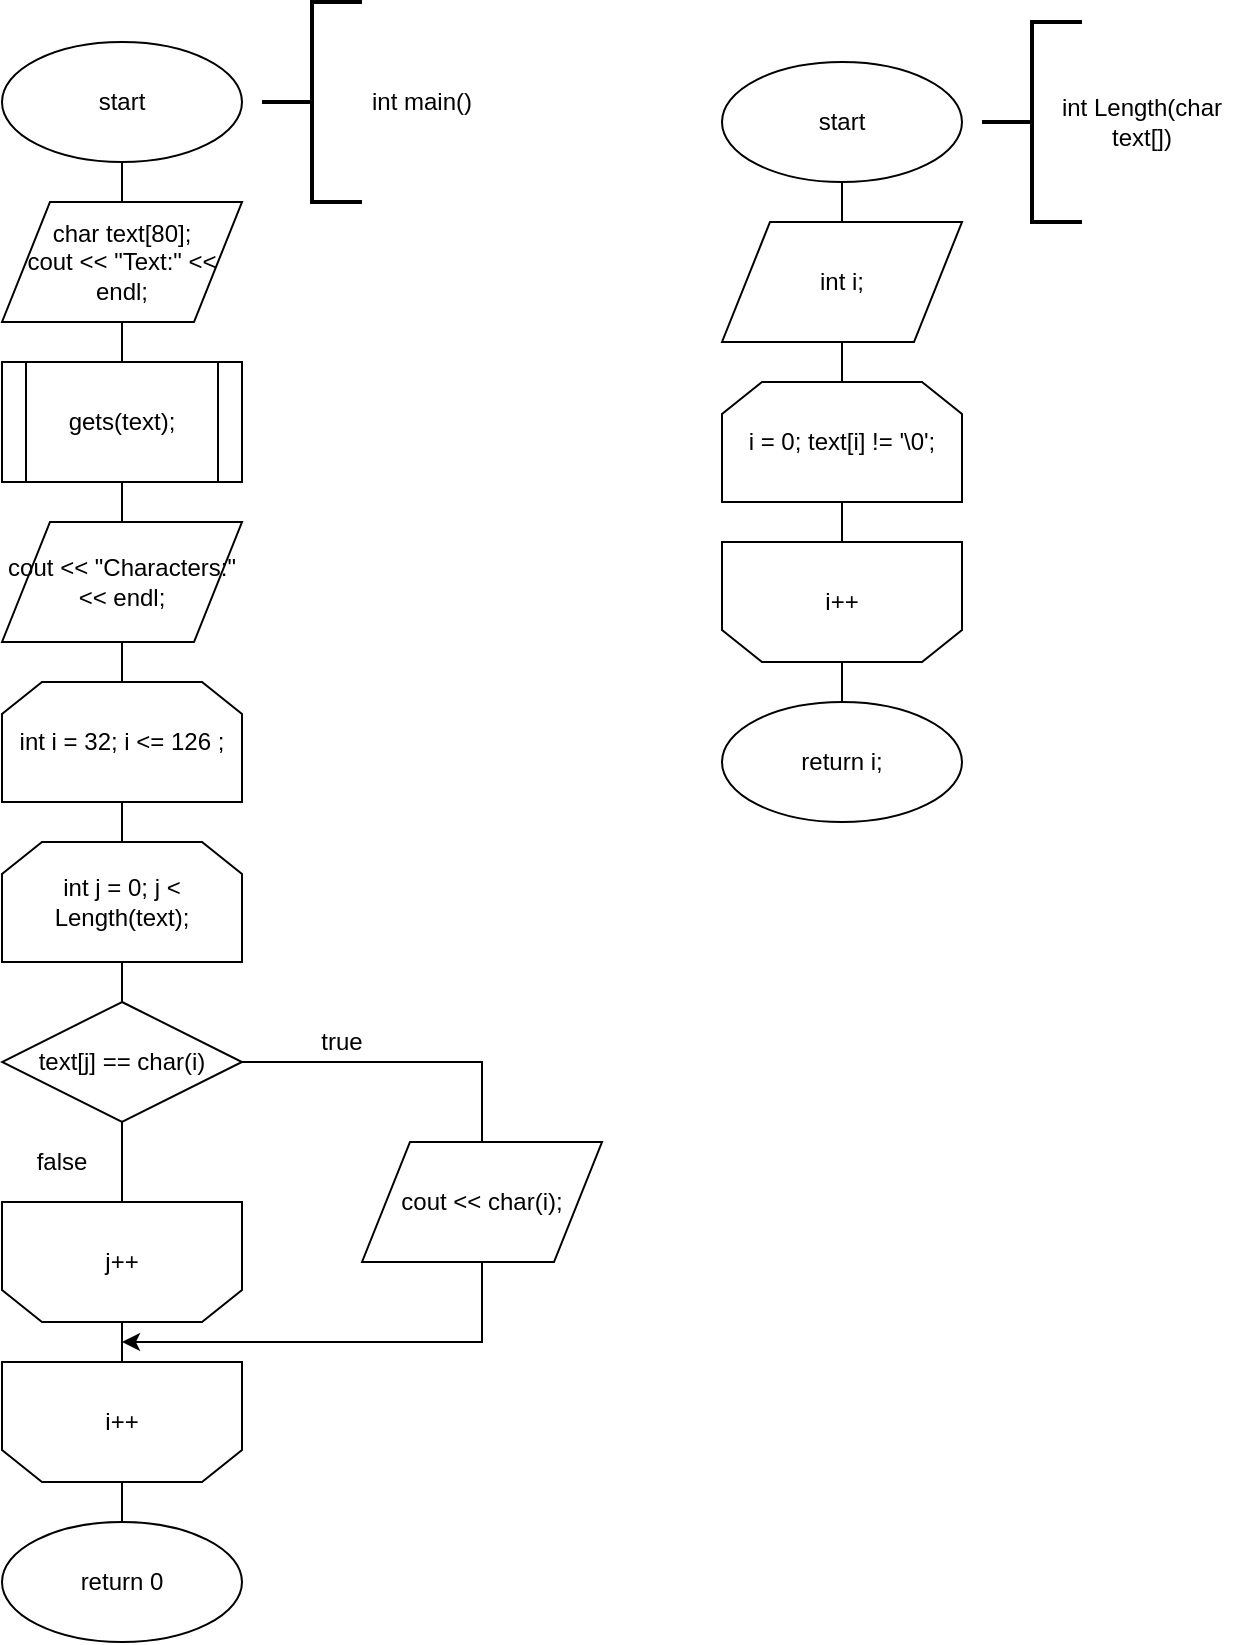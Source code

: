 <mxfile version="12.4.2" type="device" pages="1"><diagram id="AhBLRt9cG7JsktAJaJwT" name="Page-1"><mxGraphModel dx="1707" dy="987" grid="1" gridSize="10" guides="1" tooltips="1" connect="1" arrows="1" fold="1" page="1" pageScale="1" pageWidth="827" pageHeight="1169" math="0" shadow="0"><root><mxCell id="0"/><mxCell id="1" parent="0"/><mxCell id="3sLnE11ntzpVkzC7a9-8-6" style="edgeStyle=orthogonalEdgeStyle;rounded=0;orthogonalLoop=1;jettySize=auto;html=1;exitX=0.5;exitY=1;exitDx=0;exitDy=0;endArrow=none;endFill=0;" parent="1" source="3sLnE11ntzpVkzC7a9-8-1" target="3sLnE11ntzpVkzC7a9-8-5" edge="1"><mxGeometry relative="1" as="geometry"/></mxCell><mxCell id="3sLnE11ntzpVkzC7a9-8-1" value="start" style="ellipse;whiteSpace=wrap;html=1;" parent="1" vertex="1"><mxGeometry x="40" y="40" width="120" height="60" as="geometry"/></mxCell><mxCell id="3sLnE11ntzpVkzC7a9-8-3" value="" style="strokeWidth=2;html=1;shape=mxgraph.flowchart.annotation_2;align=left;labelPosition=right;pointerEvents=1;" parent="1" vertex="1"><mxGeometry x="170" y="20" width="50" height="100" as="geometry"/></mxCell><mxCell id="3sLnE11ntzpVkzC7a9-8-4" value="int main()" style="text;html=1;strokeColor=none;fillColor=none;align=center;verticalAlign=middle;whiteSpace=wrap;rounded=0;" parent="1" vertex="1"><mxGeometry x="200" y="20" width="100" height="100" as="geometry"/></mxCell><mxCell id="3sLnE11ntzpVkzC7a9-8-8" style="edgeStyle=orthogonalEdgeStyle;rounded=0;orthogonalLoop=1;jettySize=auto;html=1;exitX=0.5;exitY=1;exitDx=0;exitDy=0;entryX=0.5;entryY=0;entryDx=0;entryDy=0;endArrow=none;endFill=0;" parent="1" source="3sLnE11ntzpVkzC7a9-8-5" target="3sLnE11ntzpVkzC7a9-8-7" edge="1"><mxGeometry relative="1" as="geometry"/></mxCell><mxCell id="3sLnE11ntzpVkzC7a9-8-5" value="&lt;div&gt;char text[80];&lt;/div&gt;&lt;div&gt;cout &amp;lt;&amp;lt; &quot;Text:&quot; &amp;lt;&amp;lt; endl;&lt;/div&gt;" style="shape=parallelogram;perimeter=parallelogramPerimeter;whiteSpace=wrap;html=1;" parent="1" vertex="1"><mxGeometry x="40" y="120" width="120" height="60" as="geometry"/></mxCell><mxCell id="3sLnE11ntzpVkzC7a9-8-10" style="edgeStyle=orthogonalEdgeStyle;rounded=0;orthogonalLoop=1;jettySize=auto;html=1;exitX=0.5;exitY=1;exitDx=0;exitDy=0;endArrow=none;endFill=0;" parent="1" source="3sLnE11ntzpVkzC7a9-8-7" target="3sLnE11ntzpVkzC7a9-8-9" edge="1"><mxGeometry relative="1" as="geometry"/></mxCell><mxCell id="3sLnE11ntzpVkzC7a9-8-7" value="gets(text);" style="shape=process;whiteSpace=wrap;html=1;backgroundOutline=1;" parent="1" vertex="1"><mxGeometry x="40" y="200" width="120" height="60" as="geometry"/></mxCell><mxCell id="3sLnE11ntzpVkzC7a9-8-13" style="edgeStyle=orthogonalEdgeStyle;rounded=0;orthogonalLoop=1;jettySize=auto;html=1;exitX=0.5;exitY=1;exitDx=0;exitDy=0;entryX=0.5;entryY=0;entryDx=0;entryDy=0;endArrow=none;endFill=0;" parent="1" source="3sLnE11ntzpVkzC7a9-8-9" target="3sLnE11ntzpVkzC7a9-8-11" edge="1"><mxGeometry relative="1" as="geometry"/></mxCell><mxCell id="3sLnE11ntzpVkzC7a9-8-9" value="cout &amp;lt;&amp;lt; &quot;Characters:&quot; &amp;lt;&amp;lt; endl;" style="shape=parallelogram;perimeter=parallelogramPerimeter;whiteSpace=wrap;html=1;" parent="1" vertex="1"><mxGeometry x="40" y="280" width="120" height="60" as="geometry"/></mxCell><mxCell id="3sLnE11ntzpVkzC7a9-8-14" style="edgeStyle=orthogonalEdgeStyle;rounded=0;orthogonalLoop=1;jettySize=auto;html=1;exitX=0.5;exitY=1;exitDx=0;exitDy=0;entryX=0.5;entryY=0;entryDx=0;entryDy=0;endArrow=none;endFill=0;" parent="1" source="3sLnE11ntzpVkzC7a9-8-11" target="3sLnE11ntzpVkzC7a9-8-12" edge="1"><mxGeometry relative="1" as="geometry"/></mxCell><mxCell id="3sLnE11ntzpVkzC7a9-8-11" value="int i = 32; i &amp;lt;= 126 ;" style="shape=loopLimit;whiteSpace=wrap;html=1;" parent="1" vertex="1"><mxGeometry x="40" y="360" width="120" height="60" as="geometry"/></mxCell><mxCell id="3sLnE11ntzpVkzC7a9-8-16" style="edgeStyle=orthogonalEdgeStyle;rounded=0;orthogonalLoop=1;jettySize=auto;html=1;exitX=0.5;exitY=1;exitDx=0;exitDy=0;endArrow=none;endFill=0;" parent="1" source="3sLnE11ntzpVkzC7a9-8-12" target="3sLnE11ntzpVkzC7a9-8-15" edge="1"><mxGeometry relative="1" as="geometry"/></mxCell><mxCell id="3sLnE11ntzpVkzC7a9-8-12" value="int j = 0; j &amp;lt; Length(text);" style="shape=loopLimit;whiteSpace=wrap;html=1;" parent="1" vertex="1"><mxGeometry x="40" y="440" width="120" height="60" as="geometry"/></mxCell><mxCell id="3sLnE11ntzpVkzC7a9-8-18" style="edgeStyle=orthogonalEdgeStyle;rounded=0;orthogonalLoop=1;jettySize=auto;html=1;exitX=1;exitY=0.5;exitDx=0;exitDy=0;entryX=0.5;entryY=0;entryDx=0;entryDy=0;endArrow=none;endFill=0;" parent="1" source="3sLnE11ntzpVkzC7a9-8-15" target="3sLnE11ntzpVkzC7a9-8-17" edge="1"><mxGeometry relative="1" as="geometry"/></mxCell><mxCell id="3sLnE11ntzpVkzC7a9-8-27" style="edgeStyle=orthogonalEdgeStyle;rounded=0;orthogonalLoop=1;jettySize=auto;html=1;exitX=0.5;exitY=1;exitDx=0;exitDy=0;entryX=0.5;entryY=1;entryDx=0;entryDy=0;endArrow=none;endFill=0;" parent="1" source="3sLnE11ntzpVkzC7a9-8-15" target="3sLnE11ntzpVkzC7a9-8-19" edge="1"><mxGeometry relative="1" as="geometry"/></mxCell><mxCell id="3sLnE11ntzpVkzC7a9-8-15" value="text[j] == char(i)" style="rhombus;whiteSpace=wrap;html=1;" parent="1" vertex="1"><mxGeometry x="40" y="520" width="120" height="60" as="geometry"/></mxCell><mxCell id="3sLnE11ntzpVkzC7a9-8-31" style="edgeStyle=orthogonalEdgeStyle;rounded=0;orthogonalLoop=1;jettySize=auto;html=1;exitX=0.5;exitY=1;exitDx=0;exitDy=0;endArrow=classic;endFill=1;" parent="1" source="3sLnE11ntzpVkzC7a9-8-17" edge="1"><mxGeometry relative="1" as="geometry"><mxPoint x="100" y="690" as="targetPoint"/><Array as="points"><mxPoint x="280" y="690"/><mxPoint x="100" y="690"/></Array></mxGeometry></mxCell><mxCell id="3sLnE11ntzpVkzC7a9-8-17" value="cout &amp;lt;&amp;lt; char(i);" style="shape=parallelogram;perimeter=parallelogramPerimeter;whiteSpace=wrap;html=1;" parent="1" vertex="1"><mxGeometry x="220" y="590" width="120" height="60" as="geometry"/></mxCell><mxCell id="3sLnE11ntzpVkzC7a9-8-22" style="edgeStyle=orthogonalEdgeStyle;rounded=0;orthogonalLoop=1;jettySize=auto;html=1;exitX=0.5;exitY=0;exitDx=0;exitDy=0;entryX=0.5;entryY=1;entryDx=0;entryDy=0;endArrow=none;endFill=0;" parent="1" source="3sLnE11ntzpVkzC7a9-8-19" target="3sLnE11ntzpVkzC7a9-8-20" edge="1"><mxGeometry relative="1" as="geometry"/></mxCell><mxCell id="3sLnE11ntzpVkzC7a9-8-19" value="j++" style="shape=loopLimit;whiteSpace=wrap;html=1;direction=west;" parent="1" vertex="1"><mxGeometry x="40" y="620" width="120" height="60" as="geometry"/></mxCell><mxCell id="3sLnE11ntzpVkzC7a9-8-30" style="edgeStyle=orthogonalEdgeStyle;rounded=0;orthogonalLoop=1;jettySize=auto;html=1;exitX=0.5;exitY=0;exitDx=0;exitDy=0;entryX=0.5;entryY=0;entryDx=0;entryDy=0;endArrow=none;endFill=0;" parent="1" source="3sLnE11ntzpVkzC7a9-8-20" target="3sLnE11ntzpVkzC7a9-8-29" edge="1"><mxGeometry relative="1" as="geometry"/></mxCell><mxCell id="3sLnE11ntzpVkzC7a9-8-20" value="i++" style="shape=loopLimit;whiteSpace=wrap;html=1;direction=west;" parent="1" vertex="1"><mxGeometry x="40" y="700" width="120" height="60" as="geometry"/></mxCell><mxCell id="3sLnE11ntzpVkzC7a9-8-26" value="true" style="text;html=1;strokeColor=none;fillColor=none;align=center;verticalAlign=middle;whiteSpace=wrap;rounded=0;" parent="1" vertex="1"><mxGeometry x="190" y="530" width="40" height="20" as="geometry"/></mxCell><mxCell id="3sLnE11ntzpVkzC7a9-8-28" value="false" style="text;html=1;strokeColor=none;fillColor=none;align=center;verticalAlign=middle;whiteSpace=wrap;rounded=0;" parent="1" vertex="1"><mxGeometry x="50" y="590" width="40" height="20" as="geometry"/></mxCell><mxCell id="3sLnE11ntzpVkzC7a9-8-29" value="return 0" style="ellipse;whiteSpace=wrap;html=1;" parent="1" vertex="1"><mxGeometry x="40" y="780" width="120" height="60" as="geometry"/></mxCell><mxCell id="3sLnE11ntzpVkzC7a9-8-36" style="edgeStyle=orthogonalEdgeStyle;rounded=0;orthogonalLoop=1;jettySize=auto;html=1;exitX=0.5;exitY=1;exitDx=0;exitDy=0;endArrow=none;endFill=0;" parent="1" source="3sLnE11ntzpVkzC7a9-8-32" target="3sLnE11ntzpVkzC7a9-8-35" edge="1"><mxGeometry relative="1" as="geometry"/></mxCell><mxCell id="3sLnE11ntzpVkzC7a9-8-32" value="start" style="ellipse;whiteSpace=wrap;html=1;" parent="1" vertex="1"><mxGeometry x="400" y="50" width="120" height="60" as="geometry"/></mxCell><mxCell id="3sLnE11ntzpVkzC7a9-8-33" value="" style="strokeWidth=2;html=1;shape=mxgraph.flowchart.annotation_2;align=left;labelPosition=right;pointerEvents=1;" parent="1" vertex="1"><mxGeometry x="530" y="30" width="50" height="100" as="geometry"/></mxCell><mxCell id="3sLnE11ntzpVkzC7a9-8-34" value="int Length(char text[])" style="text;html=1;strokeColor=none;fillColor=none;align=center;verticalAlign=middle;whiteSpace=wrap;rounded=0;" parent="1" vertex="1"><mxGeometry x="560" y="30" width="100" height="100" as="geometry"/></mxCell><mxCell id="3sLnE11ntzpVkzC7a9-8-38" style="edgeStyle=orthogonalEdgeStyle;rounded=0;orthogonalLoop=1;jettySize=auto;html=1;exitX=0.5;exitY=1;exitDx=0;exitDy=0;entryX=0.5;entryY=0;entryDx=0;entryDy=0;endArrow=none;endFill=0;" parent="1" source="3sLnE11ntzpVkzC7a9-8-35" target="3sLnE11ntzpVkzC7a9-8-37" edge="1"><mxGeometry relative="1" as="geometry"/></mxCell><mxCell id="3sLnE11ntzpVkzC7a9-8-35" value="int i;" style="shape=parallelogram;perimeter=parallelogramPerimeter;whiteSpace=wrap;html=1;" parent="1" vertex="1"><mxGeometry x="400" y="130" width="120" height="60" as="geometry"/></mxCell><mxCell id="3sLnE11ntzpVkzC7a9-8-41" style="edgeStyle=orthogonalEdgeStyle;rounded=0;orthogonalLoop=1;jettySize=auto;html=1;exitX=0.5;exitY=1;exitDx=0;exitDy=0;entryX=0.5;entryY=1;entryDx=0;entryDy=0;endArrow=none;endFill=0;" parent="1" source="3sLnE11ntzpVkzC7a9-8-37" target="3sLnE11ntzpVkzC7a9-8-39" edge="1"><mxGeometry relative="1" as="geometry"/></mxCell><mxCell id="3sLnE11ntzpVkzC7a9-8-37" value="i = 0; text[i] != '\0';" style="shape=loopLimit;whiteSpace=wrap;html=1;" parent="1" vertex="1"><mxGeometry x="400" y="210" width="120" height="60" as="geometry"/></mxCell><mxCell id="3sLnE11ntzpVkzC7a9-8-43" style="edgeStyle=orthogonalEdgeStyle;rounded=0;orthogonalLoop=1;jettySize=auto;html=1;exitX=0.5;exitY=0;exitDx=0;exitDy=0;entryX=0.5;entryY=0;entryDx=0;entryDy=0;endArrow=none;endFill=0;" parent="1" source="3sLnE11ntzpVkzC7a9-8-39" target="3sLnE11ntzpVkzC7a9-8-42" edge="1"><mxGeometry relative="1" as="geometry"/></mxCell><mxCell id="3sLnE11ntzpVkzC7a9-8-39" value="i++" style="shape=loopLimit;whiteSpace=wrap;html=1;direction=west;" parent="1" vertex="1"><mxGeometry x="400" y="290" width="120" height="60" as="geometry"/></mxCell><mxCell id="3sLnE11ntzpVkzC7a9-8-42" value="return i;" style="ellipse;whiteSpace=wrap;html=1;" parent="1" vertex="1"><mxGeometry x="400" y="370" width="120" height="60" as="geometry"/></mxCell></root></mxGraphModel></diagram></mxfile>